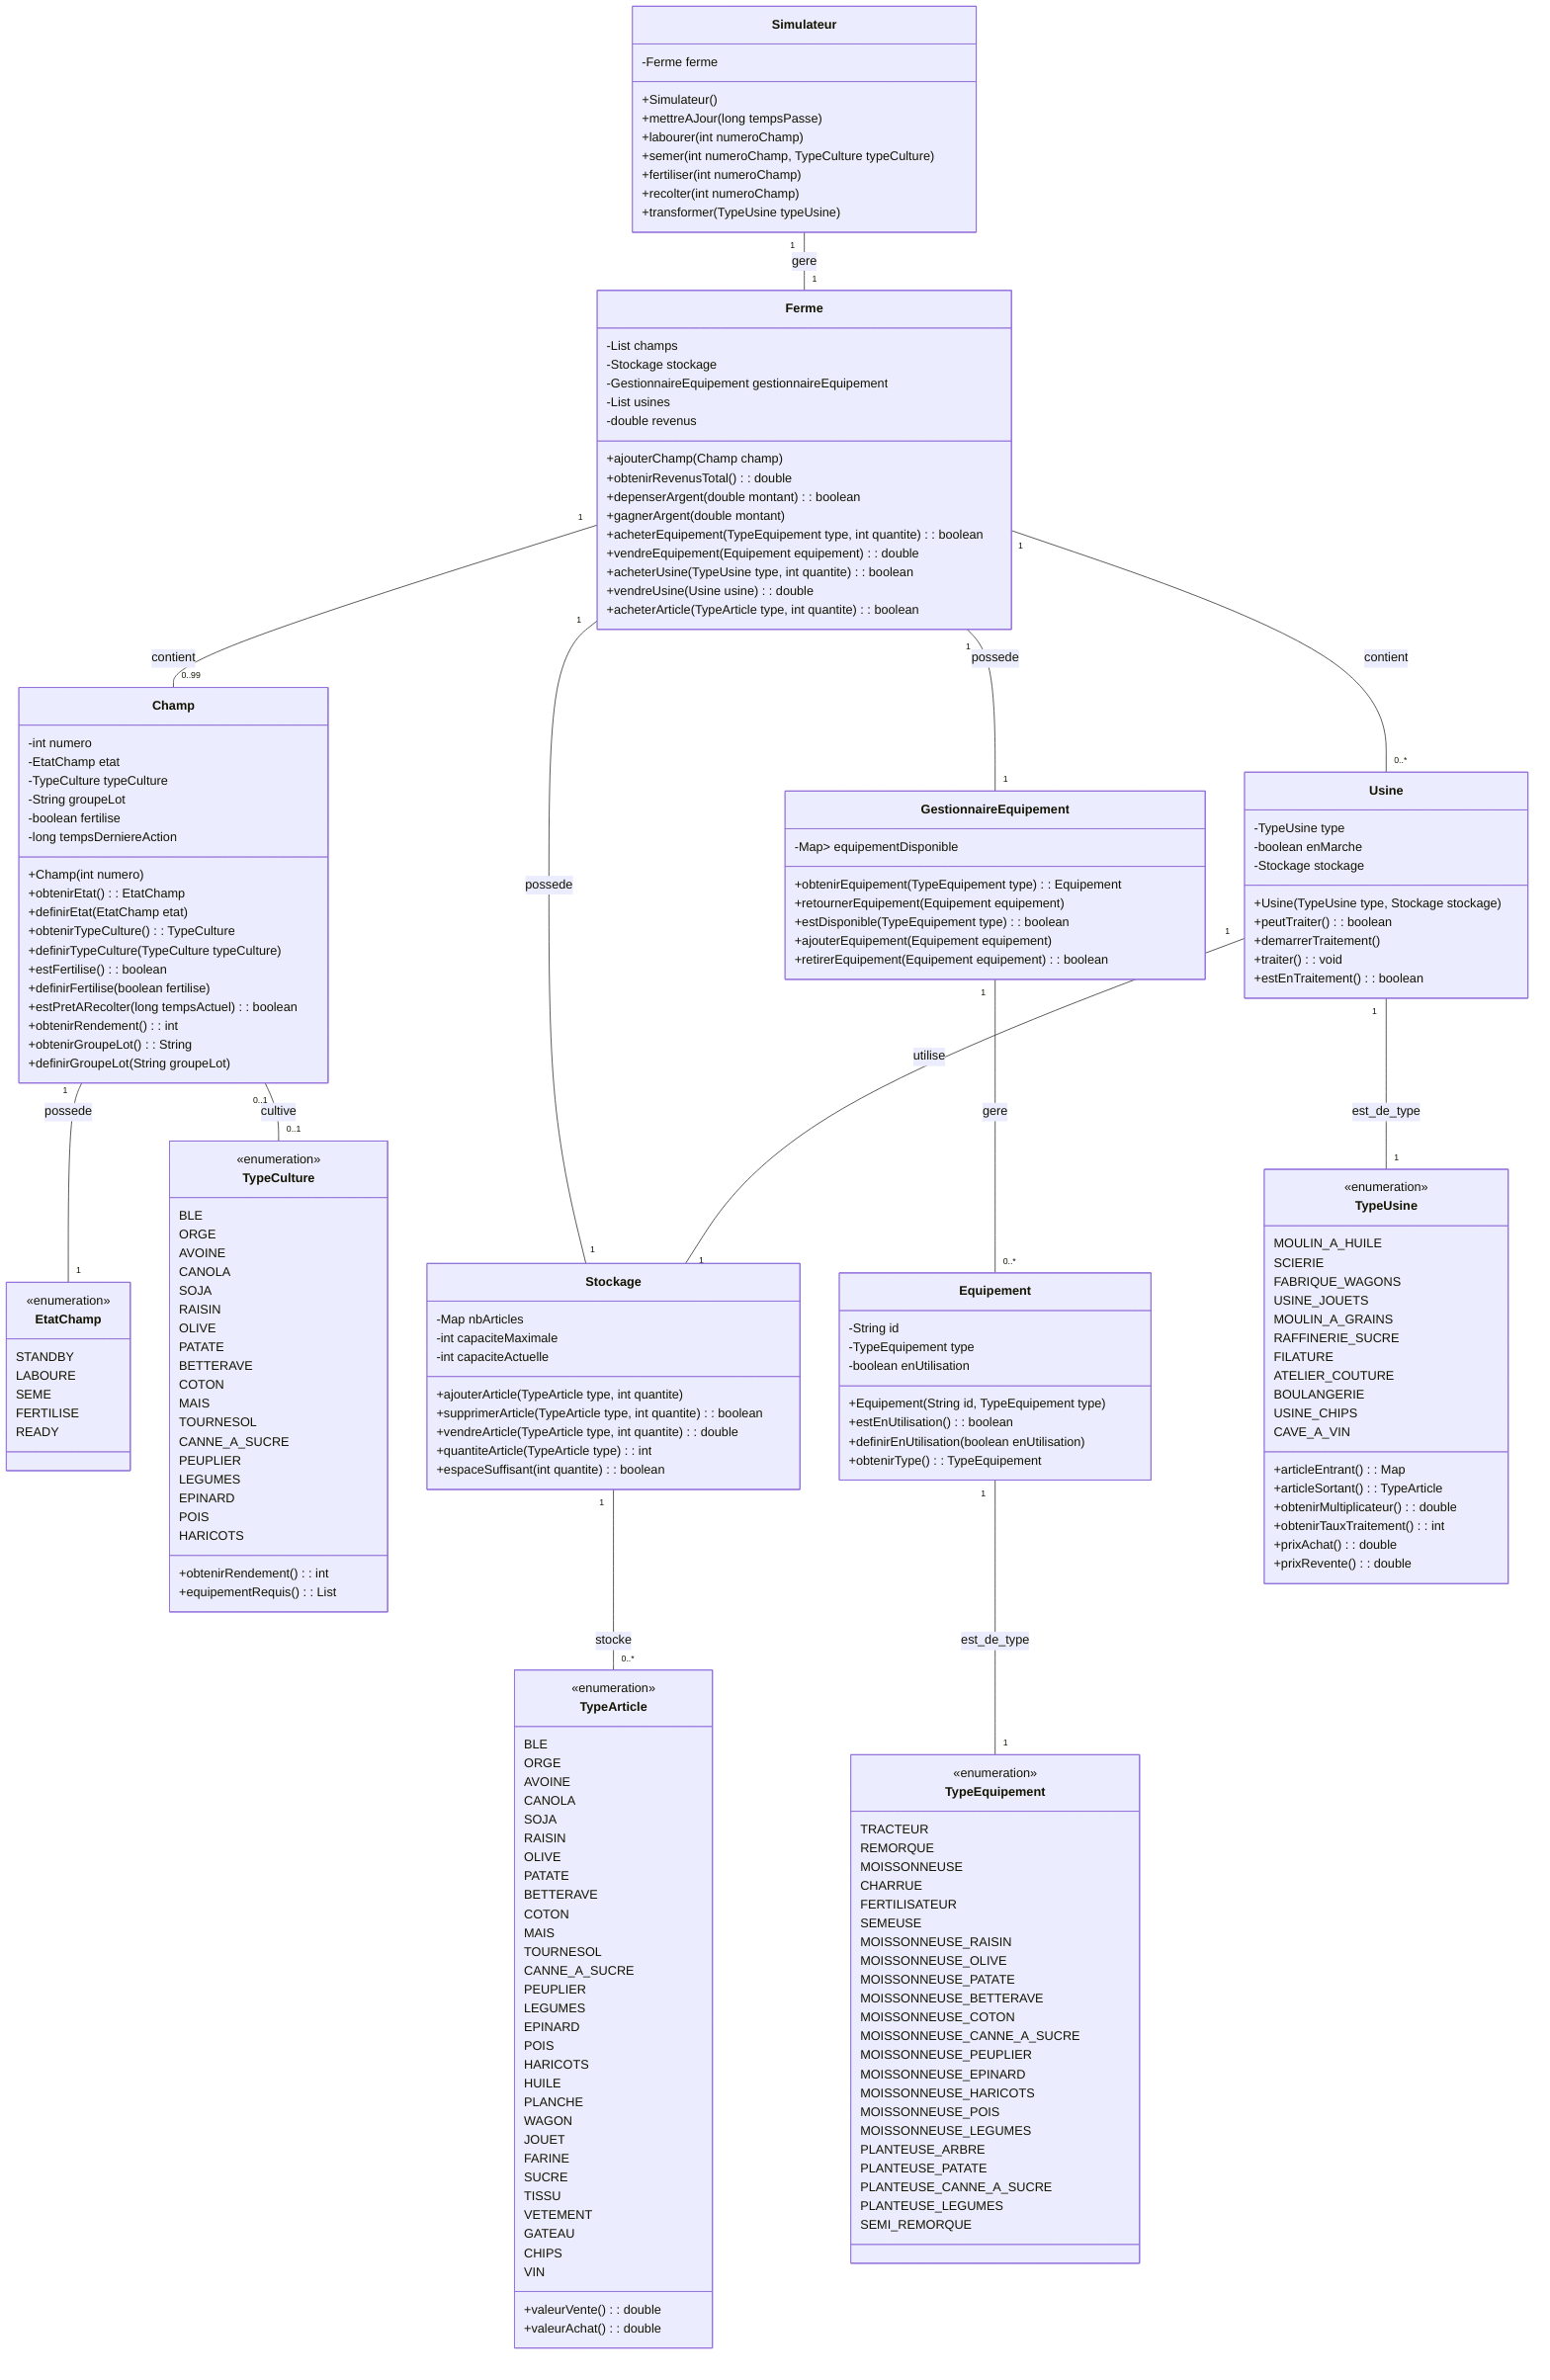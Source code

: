 classDiagram
    class Ferme {
        -List<Champ> champs
        -Stockage stockage
        -GestionnaireEquipement gestionnaireEquipement
        -List<Usine> usines
        -double revenus
        +ajouterChamp(Champ champ)
        +obtenirRevenusTotal(): double
        +depenserArgent(double montant): boolean
        +gagnerArgent(double montant)
        +acheterEquipement(TypeEquipement type, int quantite): boolean
        +vendreEquipement(Equipement equipement): double
        +acheterUsine(TypeUsine type, int quantite): boolean
        +vendreUsine(Usine usine): double
        +acheterArticle(TypeArticle type, int quantite): boolean
    }

    class Champ {
        -int numero
        -EtatChamp etat
        -TypeCulture typeCulture
        -String groupeLot
        -boolean fertilise
        -long tempsDerniereAction
        +Champ(int numero)
        +obtenirEtat(): EtatChamp
        +definirEtat(EtatChamp etat)
        +obtenirTypeCulture(): TypeCulture
        +definirTypeCulture(TypeCulture typeCulture)
        +estFertilise(): boolean
        +definirFertilise(boolean fertilise)
        +estPretARecolter(long tempsActuel): boolean
        +obtenirRendement(): int
        +obtenirGroupeLot(): String
        +definirGroupeLot(String groupeLot)
    }

    class EtatChamp {
        <<enumeration>>
        STANDBY
        LABOURE
        SEME
        FERTILISE
        READY
    }

    class TypeCulture {
        <<enumeration>>
        BLE
        ORGE
        AVOINE
        CANOLA
        SOJA
        RAISIN
        OLIVE
        PATATE
        BETTERAVE
        COTON
        MAIS
        TOURNESOL
        CANNE_A_SUCRE
        PEUPLIER
        LEGUMES
        EPINARD
        POIS
        HARICOTS
        +obtenirRendement(): int
        +equipementRequis(): List<TypeEquipement>
    }

    class Stockage {
        -Map<TypeArticle, Integer> nbArticles
        -int capaciteMaximale
        -int capaciteActuelle
        +ajouterArticle(TypeArticle type, int quantite)
        +supprimerArticle(TypeArticle type, int quantite): boolean
        +vendreArticle(TypeArticle type, int quantite): double
        +quantiteArticle(TypeArticle type): int
        +espaceSuffisant(int quantite): boolean
    }

    class TypeArticle {
        <<enumeration>>
        BLE
        ORGE
        AVOINE
        CANOLA
        SOJA
        RAISIN
        OLIVE
        PATATE
        BETTERAVE
        COTON
        MAIS
        TOURNESOL
        CANNE_A_SUCRE
        PEUPLIER
        LEGUMES
        EPINARD
        POIS
        HARICOTS
        HUILE
        PLANCHE
        WAGON
        JOUET
        FARINE
        SUCRE
        TISSU
        VETEMENT
        GATEAU
        CHIPS
        VIN
        +valeurVente(): double
        +valeurAchat(): double
    }

    class GestionnaireEquipement {
        -Map<TypeEquipement, List<Equipement>> equipementDisponible
        +obtenirEquipement(TypeEquipement type): Equipement
        +retournerEquipement(Equipement equipement)
        +estDisponible(TypeEquipement type): boolean
        +ajouterEquipement(Equipement equipement)
        +retirerEquipement(Equipement equipement): boolean
    }

    class Equipement {
        -String id
        -TypeEquipement type
        -boolean enUtilisation
        +Equipement(String id, TypeEquipement type)
        +estEnUtilisation(): boolean
        +definirEnUtilisation(boolean enUtilisation)
        +obtenirType(): TypeEquipement
    }

    class TypeEquipement {
        <<enumeration>>
        TRACTEUR
        REMORQUE
        MOISSONNEUSE
        CHARRUE
        FERTILISATEUR
        SEMEUSE
        MOISSONNEUSE_RAISIN
        MOISSONNEUSE_OLIVE
        MOISSONNEUSE_PATATE
        MOISSONNEUSE_BETTERAVE
        MOISSONNEUSE_COTON
        MOISSONNEUSE_CANNE_A_SUCRE
        MOISSONNEUSE_PEUPLIER
        MOISSONNEUSE_EPINARD
        MOISSONNEUSE_HARICOTS
        MOISSONNEUSE_POIS
        MOISSONNEUSE_LEGUMES
        PLANTEUSE_ARBRE
        PLANTEUSE_PATATE
        PLANTEUSE_CANNE_A_SUCRE
        PLANTEUSE_LEGUMES
        SEMI_REMORQUE
    }

    class Usine {
        -TypeUsine type
        -boolean enMarche
        -Stockage stockage
        +Usine(TypeUsine type, Stockage stockage)
        +peutTraiter(): boolean
        +demarrerTraitement()
        +traiter(): void
        +estEnTraitement(): boolean
    }

    class TypeUsine {
        <<enumeration>>
        MOULIN_A_HUILE
        SCIERIE
        FABRIQUE_WAGONS
        USINE_JOUETS
        MOULIN_A_GRAINS
        RAFFINERIE_SUCRE
        FILATURE
        ATELIER_COUTURE
        BOULANGERIE
        USINE_CHIPS
        CAVE_A_VIN
        +articleEntrant(): Map<TypeArticle, Integer>
        +articleSortant(): TypeArticle
        +obtenirMultiplicateur(): double
        +obtenirTauxTraitement(): int
        +prixAchat(): double
        +prixRevente(): double
    }

    class Simulateur {
        -Ferme ferme
        +Simulateur()
        +mettreAJour(long tempsPasse)
        +labourer(int numeroChamp)
        +semer(int numeroChamp, TypeCulture typeCulture)
        +fertiliser(int numeroChamp)
        +recolter(int numeroChamp)
        +transformer(TypeUsine typeUsine)
    }

    Ferme "1" -- "0..99" Champ : contient
    Ferme "1" -- "1" Stockage : possede
    Ferme "1" -- "1" GestionnaireEquipement : possede
    Ferme "1" -- "0..*" Usine : contient
    
    Champ "1" -- "1" EtatChamp : possede
    Champ "0..1" -- "0..1" TypeCulture : cultive
    
    Stockage "1" -- "0..*" TypeArticle : stocke
    
    GestionnaireEquipement "1" -- "0..*" Equipement : gere
    Equipement "1" -- "1" TypeEquipement : est_de_type
    
    Usine "1" -- "1" TypeUsine : est_de_type
    Usine "1" -- "1" Stockage : utilise
    
    Simulateur "1" -- "1" Ferme : gere